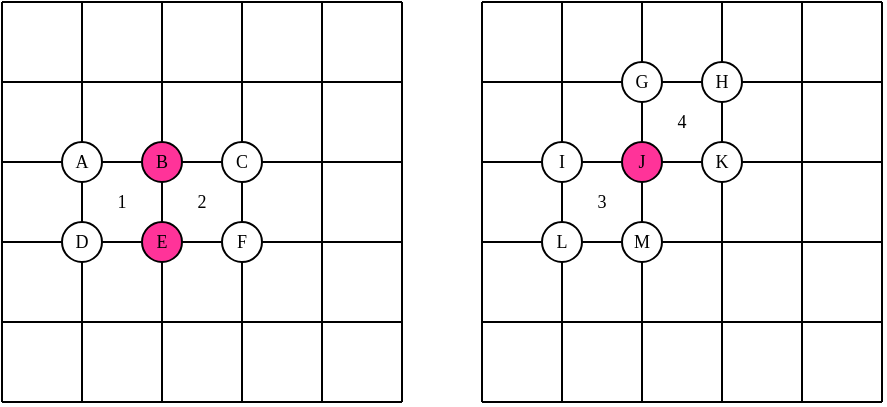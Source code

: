 <mxfile version="10.7.5" type="device"><diagram id="CG60D5KdFuZp8D_ehRR4" name="Page-1"><mxGraphModel dx="765" dy="468" grid="1" gridSize="10" guides="1" tooltips="1" connect="1" arrows="1" fold="1" page="1" pageScale="1" pageWidth="827" pageHeight="1169" math="0" shadow="0"><root><mxCell id="0"/><mxCell id="1" parent="0"/><mxCell id="bTo2tnr72fmwzRyeePl6-4" value="" style="endArrow=none;html=1;editable=0;movable=0;" edge="1" parent="1"><mxGeometry width="50" height="50" relative="1" as="geometry"><mxPoint x="200" y="240" as="sourcePoint"/><mxPoint x="200" y="40" as="targetPoint"/></mxGeometry></mxCell><mxCell id="bTo2tnr72fmwzRyeePl6-2" value="" style="endArrow=none;html=1;editable=0;movable=0;" edge="1" parent="1"><mxGeometry width="50" height="50" relative="1" as="geometry"><mxPoint x="120" y="240" as="sourcePoint"/><mxPoint x="120" y="40" as="targetPoint"/></mxGeometry></mxCell><mxCell id="bTo2tnr72fmwzRyeePl6-3" value="" style="endArrow=none;html=1;editable=0;movable=0;snapToPoint=1;" edge="1" parent="1"><mxGeometry width="50" height="50" relative="1" as="geometry"><mxPoint x="160" y="240" as="sourcePoint"/><mxPoint x="160" y="40" as="targetPoint"/></mxGeometry></mxCell><mxCell id="bTo2tnr72fmwzRyeePl6-11" value="" style="endArrow=none;html=1;editable=0;movable=0;" edge="1" parent="1"><mxGeometry width="50" height="50" relative="1" as="geometry"><mxPoint x="80" y="80" as="sourcePoint"/><mxPoint x="280" y="80" as="targetPoint"/></mxGeometry></mxCell><mxCell id="bTo2tnr72fmwzRyeePl6-81" value="" style="group;rotation=90;fontFamily=Arial;editable=0;movable=0;" vertex="1" connectable="0" parent="1"><mxGeometry x="320" y="40" width="200" height="200" as="geometry"/></mxCell><mxCell id="bTo2tnr72fmwzRyeePl6-82" value="" style="endArrow=none;html=1;fontFamily=Helvetica;editable=0;movable=0;" edge="1" parent="bTo2tnr72fmwzRyeePl6-81"><mxGeometry width="50" height="50" relative="1" as="geometry"><mxPoint as="sourcePoint"/><mxPoint x="200" as="targetPoint"/></mxGeometry></mxCell><mxCell id="bTo2tnr72fmwzRyeePl6-83" value="" style="endArrow=none;html=1;editable=0;movable=0;" edge="1" parent="bTo2tnr72fmwzRyeePl6-81"><mxGeometry width="50" height="50" relative="1" as="geometry"><mxPoint y="40" as="sourcePoint"/><mxPoint x="200" y="40" as="targetPoint"/></mxGeometry></mxCell><mxCell id="bTo2tnr72fmwzRyeePl6-84" value="" style="endArrow=none;html=1;editable=0;movable=0;" edge="1" parent="bTo2tnr72fmwzRyeePl6-81"><mxGeometry width="50" height="50" relative="1" as="geometry"><mxPoint y="80" as="sourcePoint"/><mxPoint x="200" y="80" as="targetPoint"/></mxGeometry></mxCell><mxCell id="bTo2tnr72fmwzRyeePl6-85" value="" style="endArrow=none;html=1;editable=0;movable=0;" edge="1" parent="bTo2tnr72fmwzRyeePl6-81"><mxGeometry width="50" height="50" relative="1" as="geometry"><mxPoint y="120" as="sourcePoint"/><mxPoint x="200" y="120" as="targetPoint"/></mxGeometry></mxCell><mxCell id="bTo2tnr72fmwzRyeePl6-86" value="" style="endArrow=none;html=1;editable=0;movable=0;" edge="1" parent="bTo2tnr72fmwzRyeePl6-81"><mxGeometry width="50" height="50" relative="1" as="geometry"><mxPoint y="160" as="sourcePoint"/><mxPoint x="200" y="160" as="targetPoint"/></mxGeometry></mxCell><mxCell id="bTo2tnr72fmwzRyeePl6-87" value="" style="endArrow=none;html=1;editable=0;movable=0;" edge="1" parent="bTo2tnr72fmwzRyeePl6-81"><mxGeometry width="50" height="50" relative="1" as="geometry"><mxPoint y="200" as="sourcePoint"/><mxPoint x="200" y="200" as="targetPoint"/></mxGeometry></mxCell><mxCell id="bTo2tnr72fmwzRyeePl6-97" value="" style="group;editable=0;movable=0;" vertex="1" connectable="0" parent="1"><mxGeometry x="320" y="40" width="200" height="200" as="geometry"/></mxCell><mxCell id="bTo2tnr72fmwzRyeePl6-98" value="" style="endArrow=none;html=1;editable=0;movable=0;" edge="1" parent="bTo2tnr72fmwzRyeePl6-97"><mxGeometry width="50" height="50" relative="1" as="geometry"><mxPoint y="200" as="sourcePoint"/><mxPoint as="targetPoint"/></mxGeometry></mxCell><mxCell id="bTo2tnr72fmwzRyeePl6-99" value="" style="endArrow=none;html=1;editable=0;movable=0;" edge="1" parent="bTo2tnr72fmwzRyeePl6-97"><mxGeometry width="50" height="50" relative="1" as="geometry"><mxPoint x="40" y="200" as="sourcePoint"/><mxPoint x="40" as="targetPoint"/></mxGeometry></mxCell><mxCell id="bTo2tnr72fmwzRyeePl6-100" value="" style="endArrow=none;html=1;editable=0;movable=0;" edge="1" parent="bTo2tnr72fmwzRyeePl6-97"><mxGeometry width="50" height="50" relative="1" as="geometry"><mxPoint x="80" y="200" as="sourcePoint"/><mxPoint x="80" as="targetPoint"/></mxGeometry></mxCell><mxCell id="bTo2tnr72fmwzRyeePl6-101" value="" style="endArrow=none;html=1;editable=0;movable=0;" edge="1" parent="bTo2tnr72fmwzRyeePl6-97"><mxGeometry width="50" height="50" relative="1" as="geometry"><mxPoint x="120" y="200" as="sourcePoint"/><mxPoint x="120" as="targetPoint"/></mxGeometry></mxCell><mxCell id="bTo2tnr72fmwzRyeePl6-102" value="" style="endArrow=none;html=1;editable=0;movable=0;" edge="1" parent="bTo2tnr72fmwzRyeePl6-97"><mxGeometry width="50" height="50" relative="1" as="geometry"><mxPoint x="160" y="200" as="sourcePoint"/><mxPoint x="160" as="targetPoint"/></mxGeometry></mxCell><mxCell id="bTo2tnr72fmwzRyeePl6-103" value="" style="endArrow=none;html=1;editable=0;movable=0;" edge="1" parent="bTo2tnr72fmwzRyeePl6-97"><mxGeometry width="50" height="50" relative="1" as="geometry"><mxPoint x="200" y="200" as="sourcePoint"/><mxPoint x="200" as="targetPoint"/></mxGeometry></mxCell><mxCell id="bTo2tnr72fmwzRyeePl6-215" value="I" style="ellipse;whiteSpace=wrap;html=1;fontFamily=Verdana;fontSize=9;fontColor=#000000;align=center;" vertex="1" parent="bTo2tnr72fmwzRyeePl6-97"><mxGeometry x="30" y="70" width="20" height="20" as="geometry"/></mxCell><mxCell id="bTo2tnr72fmwzRyeePl6-216" value="L" style="ellipse;whiteSpace=wrap;html=1;fontFamily=Verdana;fontSize=9;fontColor=#000000;align=center;" vertex="1" parent="bTo2tnr72fmwzRyeePl6-97"><mxGeometry x="30" y="110" width="20" height="20" as="geometry"/></mxCell><mxCell id="bTo2tnr72fmwzRyeePl6-217" value="M" style="ellipse;whiteSpace=wrap;html=1;fontFamily=Verdana;fontSize=9;fontColor=#000000;align=center;snapToPoint=1;" vertex="1" parent="bTo2tnr72fmwzRyeePl6-97"><mxGeometry x="70" y="110" width="20" height="20" as="geometry"/></mxCell><mxCell id="bTo2tnr72fmwzRyeePl6-218" value="J" style="ellipse;whiteSpace=wrap;html=1;fontFamily=Verdana;fontSize=9;fontColor=#000000;align=center;snapToPoint=1;fillColor=#FF3399;" vertex="1" parent="bTo2tnr72fmwzRyeePl6-97"><mxGeometry x="70" y="70" width="20" height="20" as="geometry"/></mxCell><mxCell id="bTo2tnr72fmwzRyeePl6-220" value="K" style="ellipse;whiteSpace=wrap;html=1;fontFamily=Verdana;fontSize=9;fontColor=#000000;align=center;" vertex="1" parent="bTo2tnr72fmwzRyeePl6-97"><mxGeometry x="110" y="70" width="20" height="20" as="geometry"/></mxCell><mxCell id="bTo2tnr72fmwzRyeePl6-222" value="H" style="ellipse;whiteSpace=wrap;html=1;fontFamily=Verdana;fontSize=9;fontColor=#000000;align=center;snapToPoint=1;fillColor=#FFFFFF;" vertex="1" parent="bTo2tnr72fmwzRyeePl6-97"><mxGeometry x="110" y="30" width="20" height="20" as="geometry"/></mxCell><mxCell id="bTo2tnr72fmwzRyeePl6-223" value="4" style="text;html=1;strokeColor=none;fillColor=none;align=center;verticalAlign=middle;whiteSpace=wrap;rounded=0;fontFamily=Verdana;fontSize=9;fontColor=#000000;" vertex="1" parent="bTo2tnr72fmwzRyeePl6-97"><mxGeometry x="90" y="50" width="20" height="20" as="geometry"/></mxCell><mxCell id="bTo2tnr72fmwzRyeePl6-224" value="3" style="text;html=1;strokeColor=none;fillColor=none;align=center;verticalAlign=middle;whiteSpace=wrap;rounded=0;fontFamily=Verdana;fontSize=9;fontColor=#000000;" vertex="1" parent="bTo2tnr72fmwzRyeePl6-97"><mxGeometry x="50" y="90" width="20" height="20" as="geometry"/></mxCell><mxCell id="bTo2tnr72fmwzRyeePl6-226" value="G" style="ellipse;whiteSpace=wrap;html=1;fontFamily=Verdana;fontSize=9;fontColor=#000000;align=center;snapToPoint=1;fillColor=#FFFFFF;" vertex="1" parent="bTo2tnr72fmwzRyeePl6-97"><mxGeometry x="70" y="30" width="20" height="20" as="geometry"/></mxCell><mxCell id="bTo2tnr72fmwzRyeePl6-10" value="" style="endArrow=none;html=1;editable=0;movable=0;" edge="1" parent="1"><mxGeometry width="50" height="50" relative="1" as="geometry"><mxPoint x="80" y="40" as="sourcePoint"/><mxPoint x="280" y="40" as="targetPoint"/></mxGeometry></mxCell><mxCell id="bTo2tnr72fmwzRyeePl6-12" value="" style="endArrow=none;html=1;editable=0;movable=0;" edge="1" parent="1"><mxGeometry width="50" height="50" relative="1" as="geometry"><mxPoint x="80" y="120" as="sourcePoint"/><mxPoint x="280" y="120" as="targetPoint"/></mxGeometry></mxCell><mxCell id="bTo2tnr72fmwzRyeePl6-13" value="" style="endArrow=none;html=1;editable=0;movable=0;" edge="1" parent="1"><mxGeometry width="50" height="50" relative="1" as="geometry"><mxPoint x="80" y="160" as="sourcePoint"/><mxPoint x="280" y="160" as="targetPoint"/></mxGeometry></mxCell><mxCell id="bTo2tnr72fmwzRyeePl6-14" value="" style="endArrow=none;html=1;editable=0;movable=0;" edge="1" parent="1"><mxGeometry width="50" height="50" relative="1" as="geometry"><mxPoint x="80" y="200" as="sourcePoint"/><mxPoint x="280" y="200" as="targetPoint"/></mxGeometry></mxCell><mxCell id="bTo2tnr72fmwzRyeePl6-15" value="" style="endArrow=none;html=1;editable=0;movable=0;" edge="1" parent="1"><mxGeometry width="50" height="50" relative="1" as="geometry"><mxPoint x="80" y="240" as="sourcePoint"/><mxPoint x="280" y="240" as="targetPoint"/></mxGeometry></mxCell><mxCell id="bTo2tnr72fmwzRyeePl6-190" value="D" style="ellipse;whiteSpace=wrap;html=1;fontFamily=Verdana;fontSize=9;fontColor=#000000;align=center;" vertex="1" parent="1"><mxGeometry x="110" y="150" width="20" height="20" as="geometry"/></mxCell><mxCell id="bTo2tnr72fmwzRyeePl6-197" value="E" style="ellipse;whiteSpace=wrap;html=1;fontFamily=Verdana;fontSize=9;fontColor=#000000;align=center;snapToPoint=1;fillColor=#FF3399;" vertex="1" parent="1"><mxGeometry x="150" y="150" width="20" height="20" as="geometry"/></mxCell><mxCell id="bTo2tnr72fmwzRyeePl6-203" value="B" style="ellipse;whiteSpace=wrap;html=1;fontFamily=Verdana;fontSize=9;fontColor=#000000;align=center;snapToPoint=1;fillColor=#FF3399;" vertex="1" parent="1"><mxGeometry x="150" y="110" width="20" height="20" as="geometry"/></mxCell><mxCell id="bTo2tnr72fmwzRyeePl6-204" value="A" style="ellipse;whiteSpace=wrap;html=1;fontFamily=Verdana;fontSize=9;fontColor=#000000;align=center;" vertex="1" parent="1"><mxGeometry x="110" y="110" width="20" height="20" as="geometry"/></mxCell><mxCell id="bTo2tnr72fmwzRyeePl6-209" value="F" style="ellipse;whiteSpace=wrap;html=1;fontFamily=Verdana;fontSize=9;fontColor=#000000;align=center;snapToPoint=1;" vertex="1" parent="1"><mxGeometry x="190" y="150" width="20" height="20" as="geometry"/></mxCell><mxCell id="bTo2tnr72fmwzRyeePl6-211" value="1" style="text;html=1;strokeColor=none;fillColor=none;align=center;verticalAlign=middle;whiteSpace=wrap;rounded=0;fontFamily=Verdana;fontSize=9;fontColor=#000000;" vertex="1" parent="1"><mxGeometry x="130" y="130" width="20" height="20" as="geometry"/></mxCell><mxCell id="bTo2tnr72fmwzRyeePl6-212" value="2" style="text;html=1;strokeColor=none;fillColor=none;align=center;verticalAlign=middle;whiteSpace=wrap;rounded=0;fontFamily=Verdana;fontSize=9;fontColor=#000000;" vertex="1" parent="1"><mxGeometry x="170" y="130" width="20" height="20" as="geometry"/></mxCell><mxCell id="bTo2tnr72fmwzRyeePl6-6" value="" style="endArrow=none;html=1;editable=0;movable=0;" edge="1" parent="1"><mxGeometry width="50" height="50" relative="1" as="geometry"><mxPoint x="280" y="240" as="sourcePoint"/><mxPoint x="280" y="40" as="targetPoint"/></mxGeometry></mxCell><mxCell id="bTo2tnr72fmwzRyeePl6-1" value="" style="endArrow=none;html=1;editable=0;movable=0;" edge="1" parent="1"><mxGeometry width="50" height="50" relative="1" as="geometry"><mxPoint x="80" y="240" as="sourcePoint"/><mxPoint x="80" y="40" as="targetPoint"/></mxGeometry></mxCell><mxCell id="bTo2tnr72fmwzRyeePl6-5" value="" style="endArrow=none;html=1;editable=0;movable=0;" edge="1" parent="1"><mxGeometry width="50" height="50" relative="1" as="geometry"><mxPoint x="240" y="240" as="sourcePoint"/><mxPoint x="240" y="40" as="targetPoint"/></mxGeometry></mxCell><mxCell id="bTo2tnr72fmwzRyeePl6-205" value="C" style="ellipse;whiteSpace=wrap;html=1;fontFamily=Verdana;fontSize=9;fontColor=#000000;align=center;snapToPoint=1;" vertex="1" parent="1"><mxGeometry x="190" y="110" width="20" height="20" as="geometry"/></mxCell></root></mxGraphModel></diagram></mxfile>
